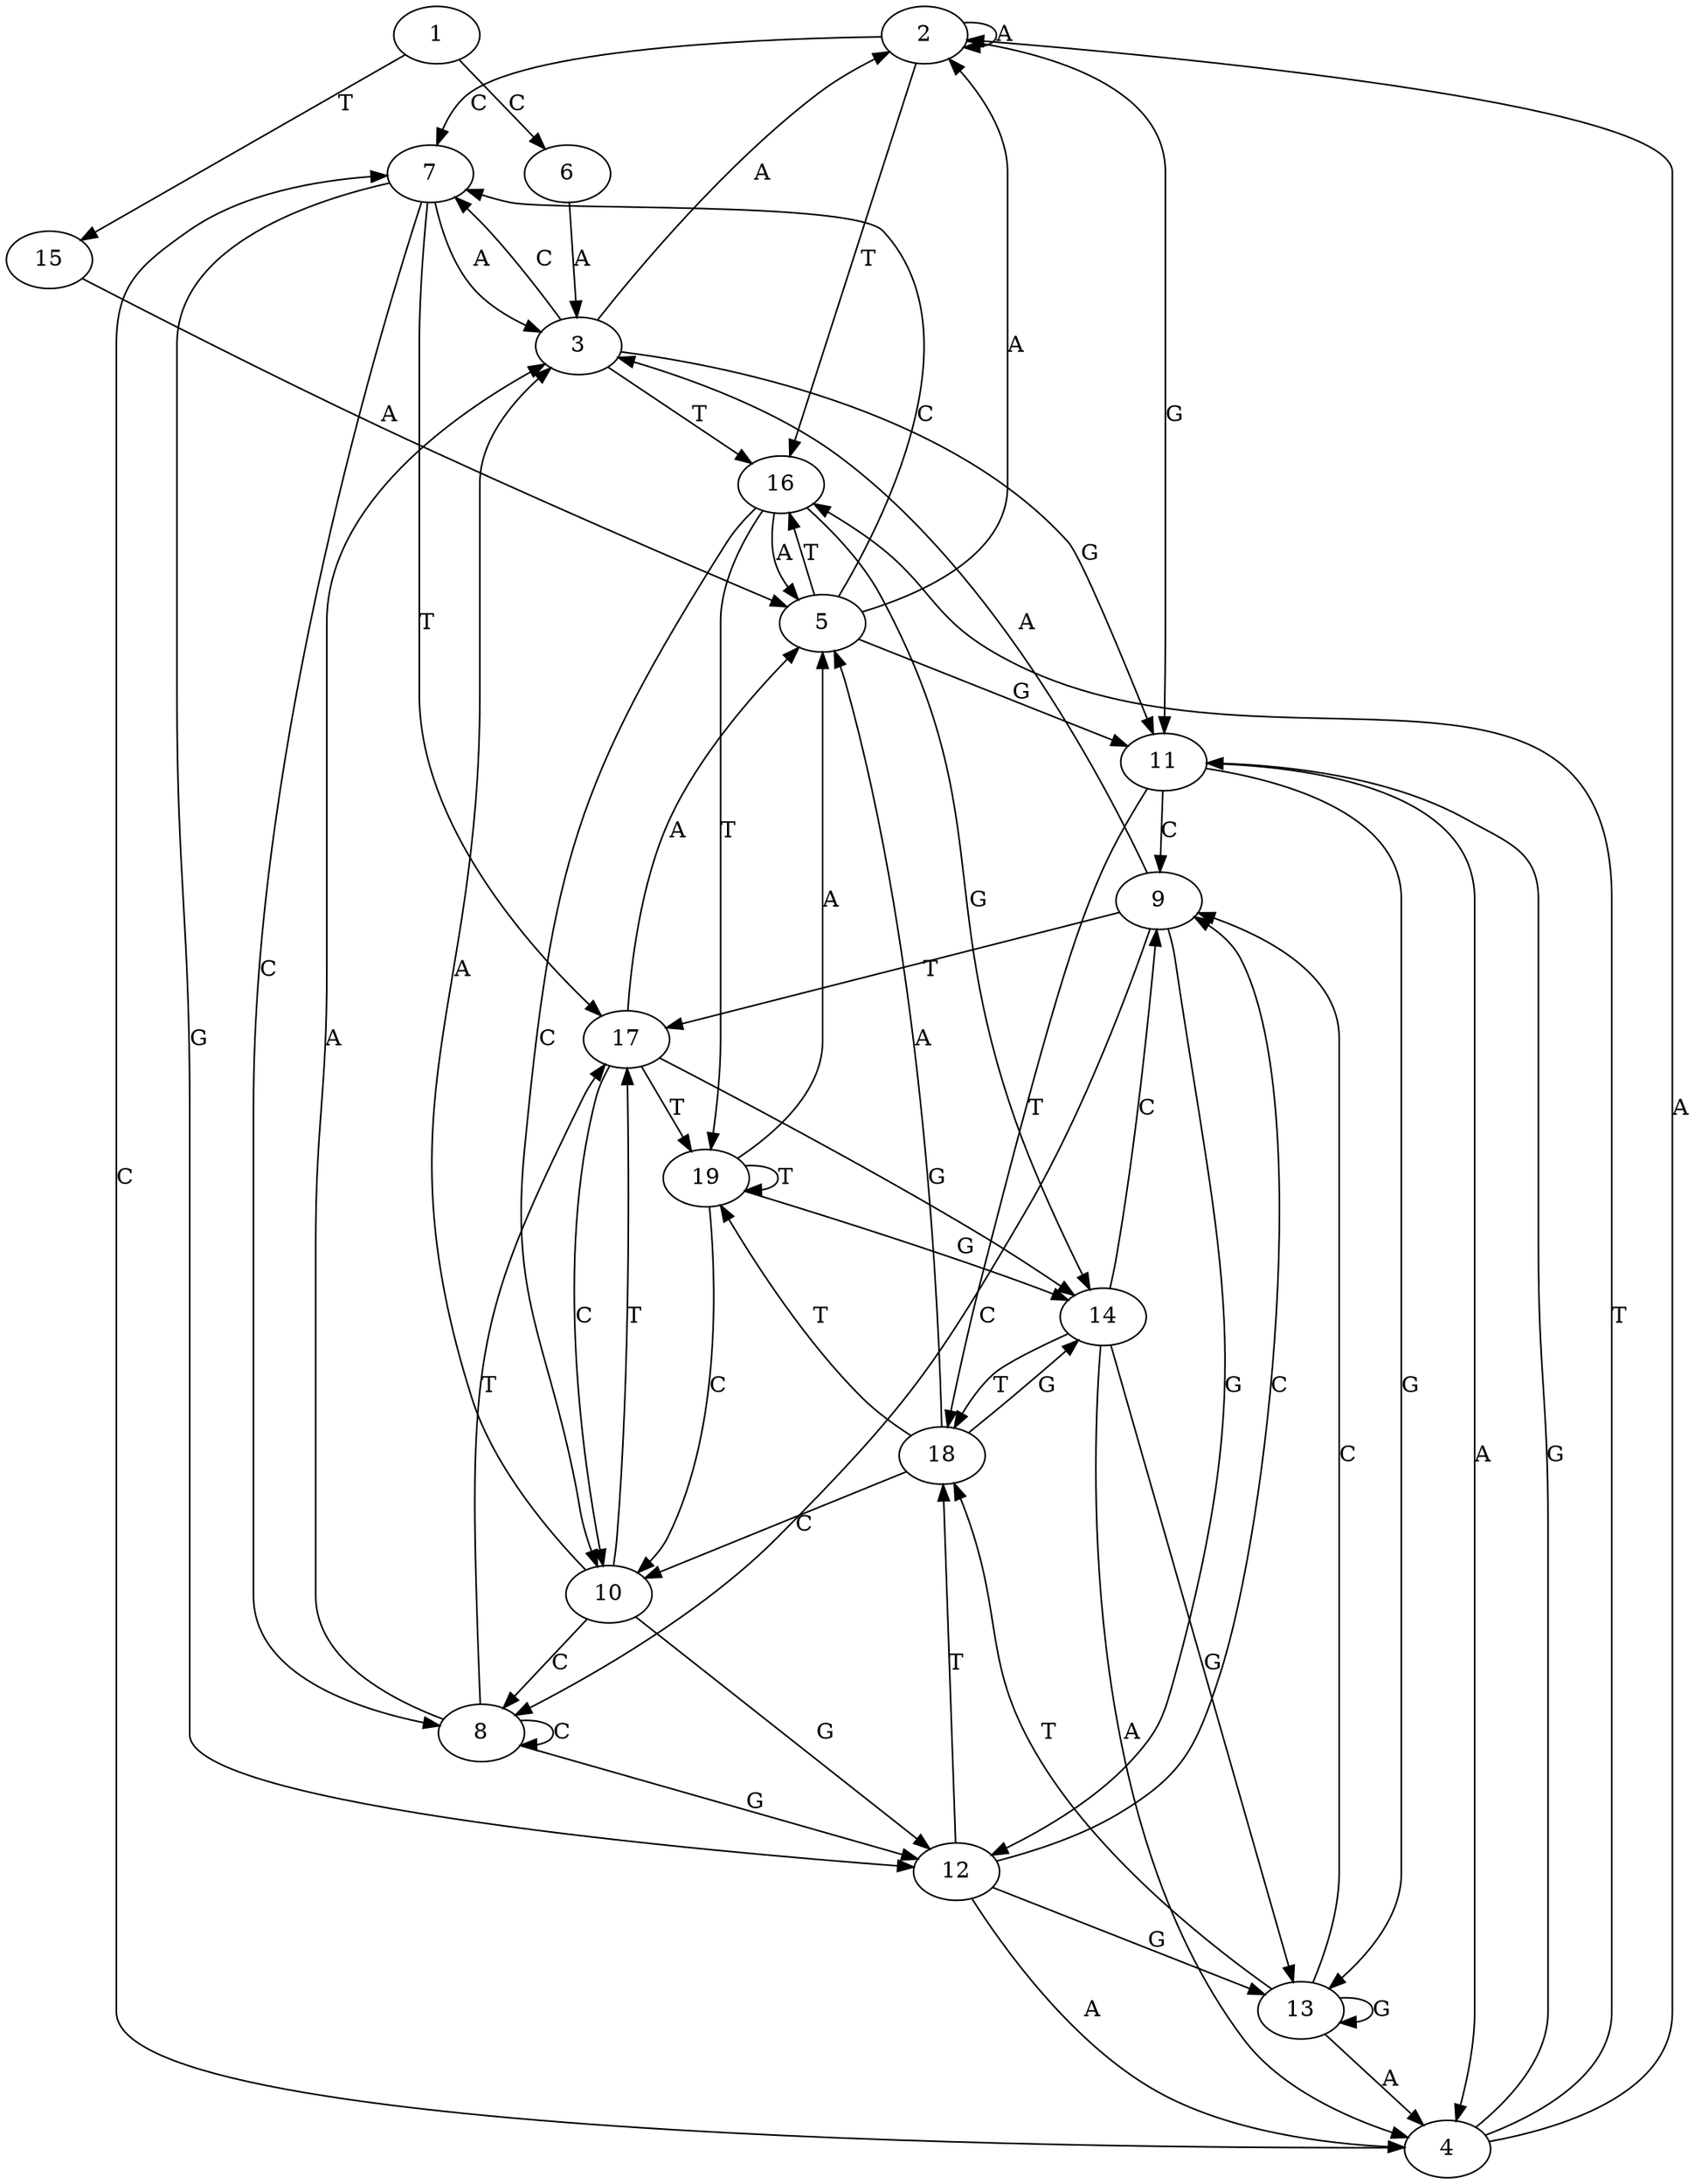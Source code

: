 strict digraph  {
	2 -> 2 [label=A];
	3 -> 2 [label=A];
	4 -> 2 [label=A];
	5 -> 2 [label=A];
	6 -> 3 [label=A];
	7 -> 3 [label=A];
	8 -> 3 [label=A];
	9 -> 3 [label=A];
	10 -> 3 [label=A];
	11 -> 4 [label=A];
	12 -> 4 [label=A];
	13 -> 4 [label=A];
	14 -> 4 [label=A];
	15 -> 5 [label=A];
	16 -> 5 [label=A];
	17 -> 5 [label=A];
	18 -> 5 [label=A];
	19 -> 5 [label=A];
	1 -> 6 [label=C];
	2 -> 7 [label=C];
	3 -> 7 [label=C];
	4 -> 7 [label=C];
	5 -> 7 [label=C];
	7 -> 8 [label=C];
	8 -> 8 [label=C];
	9 -> 8 [label=C];
	10 -> 8 [label=C];
	11 -> 9 [label=C];
	12 -> 9 [label=C];
	13 -> 9 [label=C];
	14 -> 9 [label=C];
	16 -> 10 [label=C];
	17 -> 10 [label=C];
	18 -> 10 [label=C];
	19 -> 10 [label=C];
	2 -> 11 [label=G];
	3 -> 11 [label=G];
	4 -> 11 [label=G];
	5 -> 11 [label=G];
	7 -> 12 [label=G];
	8 -> 12 [label=G];
	9 -> 12 [label=G];
	10 -> 12 [label=G];
	11 -> 13 [label=G];
	12 -> 13 [label=G];
	13 -> 13 [label=G];
	14 -> 13 [label=G];
	16 -> 14 [label=G];
	17 -> 14 [label=G];
	18 -> 14 [label=G];
	19 -> 14 [label=G];
	1 -> 15 [label=T];
	2 -> 16 [label=T];
	3 -> 16 [label=T];
	4 -> 16 [label=T];
	5 -> 16 [label=T];
	7 -> 17 [label=T];
	8 -> 17 [label=T];
	9 -> 17 [label=T];
	10 -> 17 [label=T];
	11 -> 18 [label=T];
	12 -> 18 [label=T];
	13 -> 18 [label=T];
	14 -> 18 [label=T];
	16 -> 19 [label=T];
	17 -> 19 [label=T];
	18 -> 19 [label=T];
	19 -> 19 [label=T];
}
